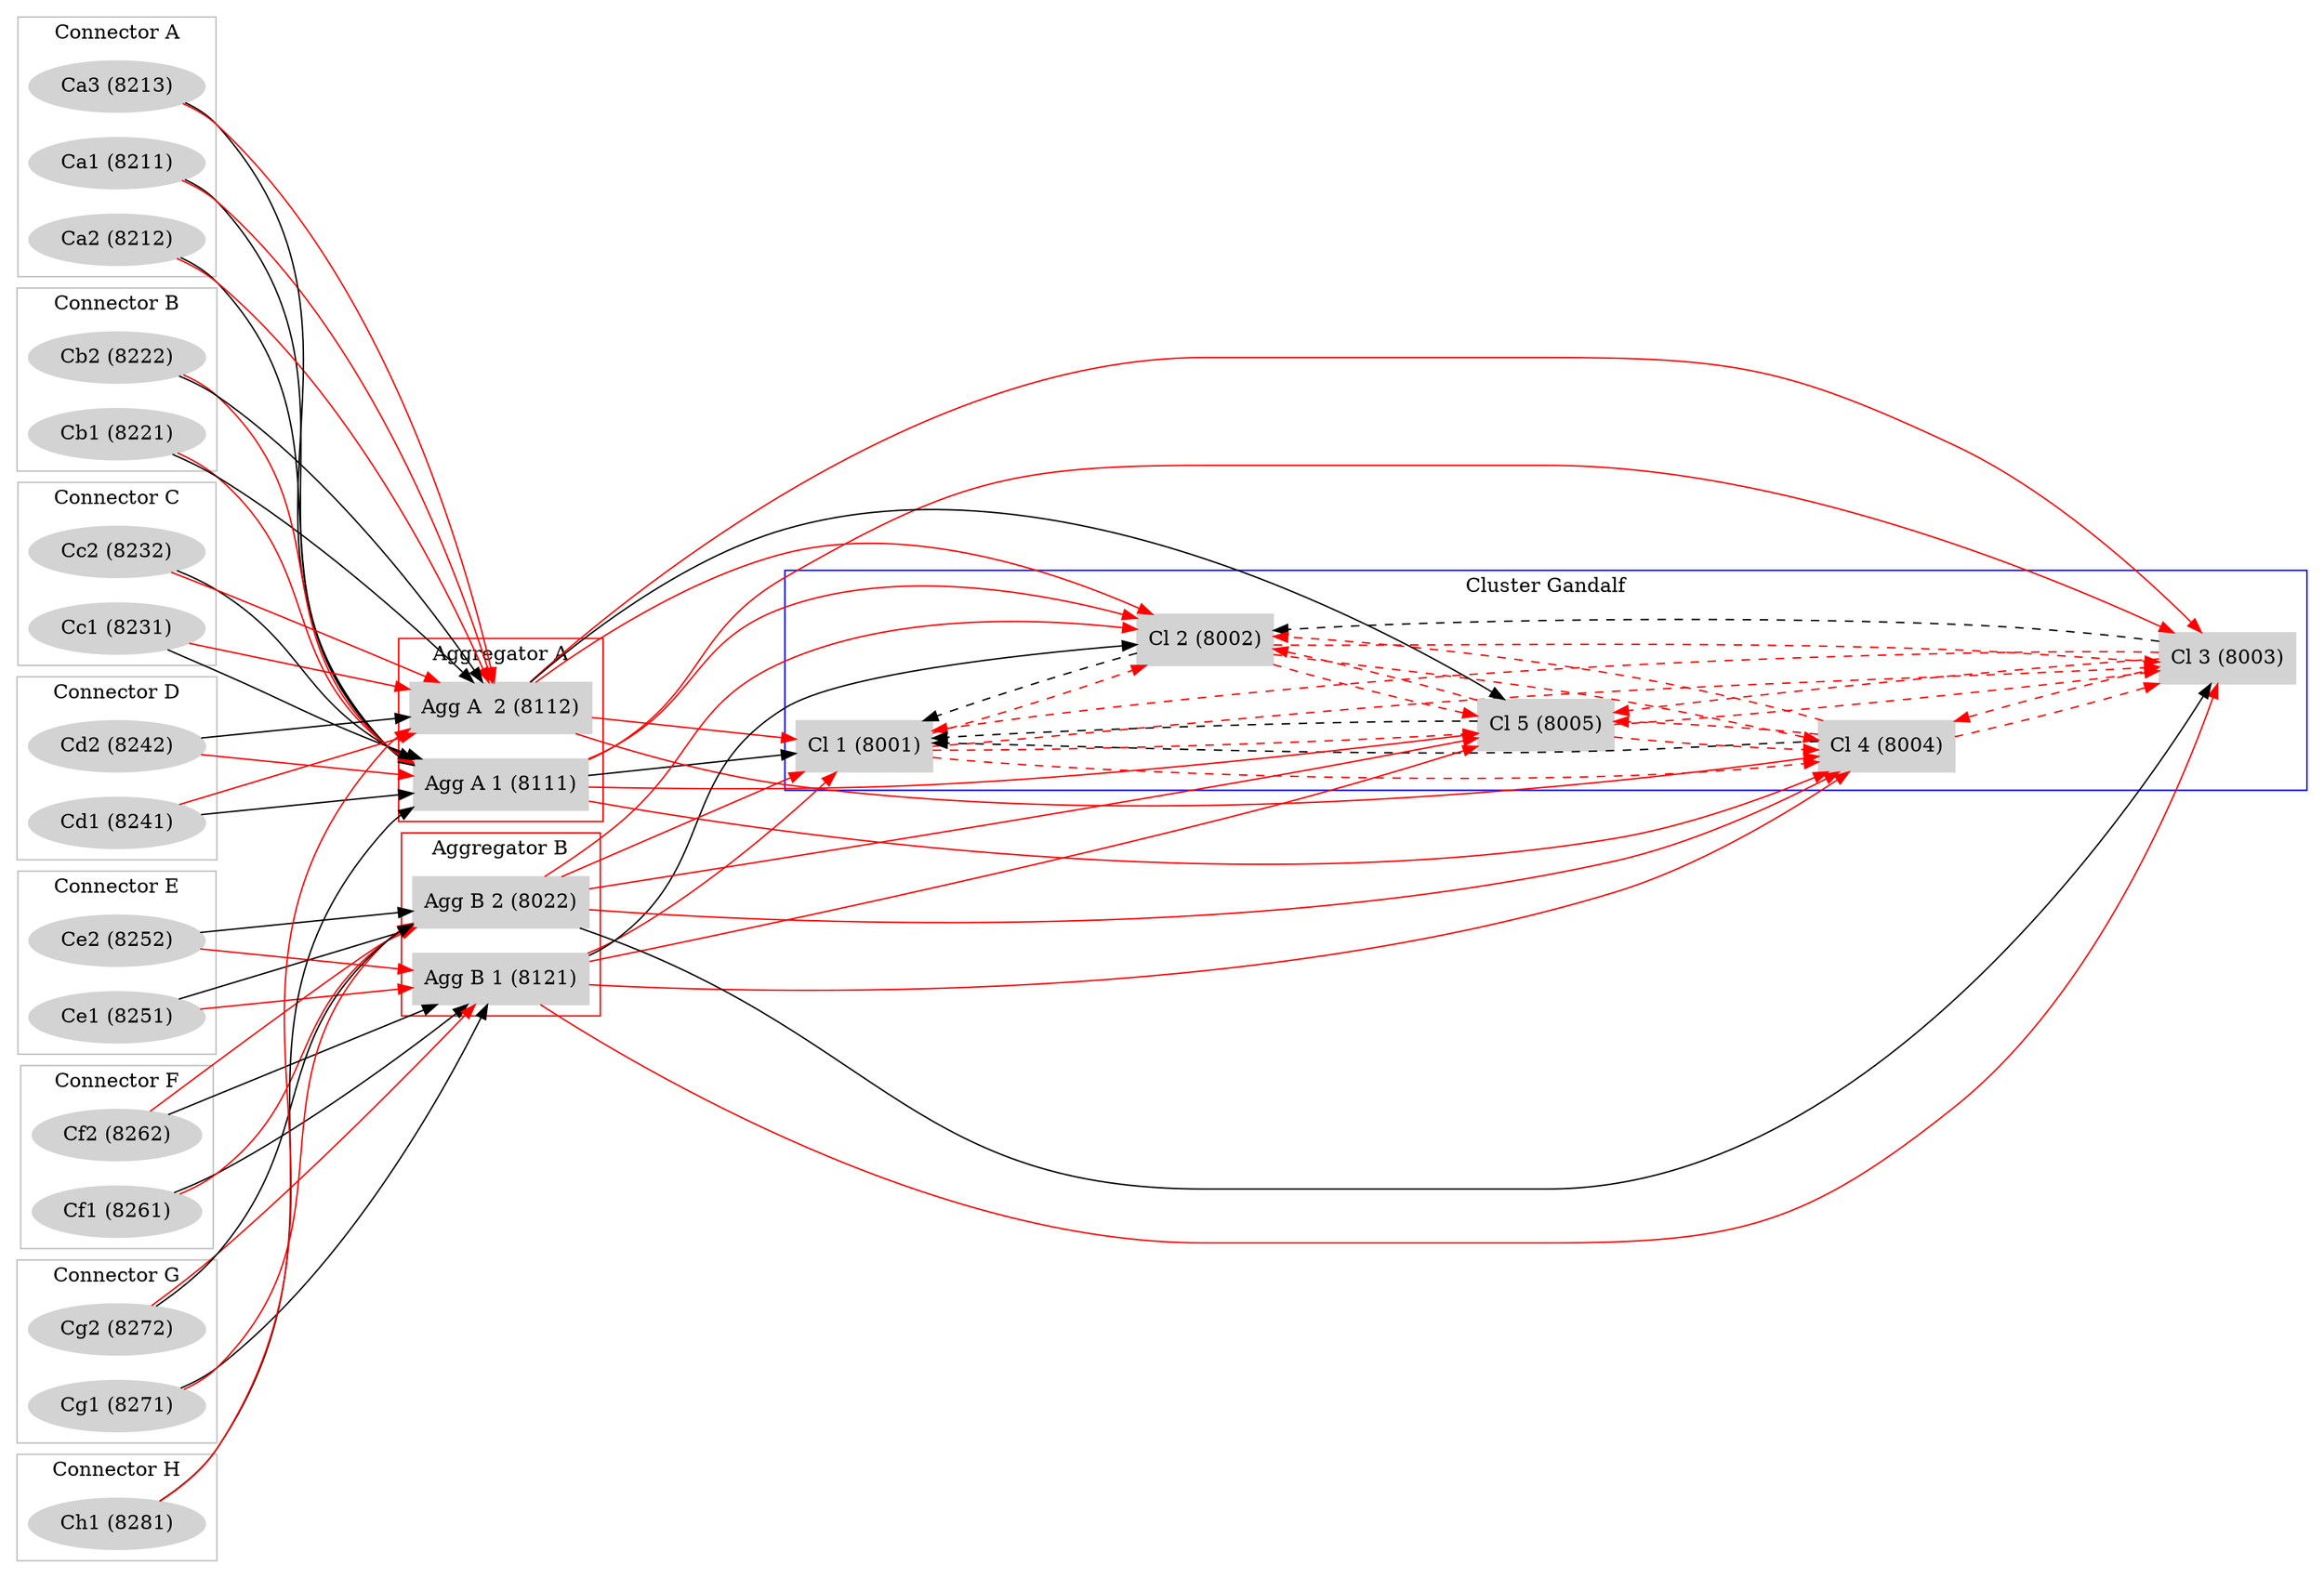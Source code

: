 digraph G {
    rankdir=LR;
    ranksep=2;

    subgraph clusterC {
        node [style=filled, shape=box, color=lightgrey];
        label = "Cluster Gandalf";
        color = blue;

        cl1 [label="Cl 1 (8001)"];
        cl2 [label="Cl 2 (8002)"];
        cl3 [label="Cl 3 (8003)"];
        cl4 [label="Cl 4 (8004)"];
        cl5 [label="Cl 5 (8005)"];

        cl2 -> cl1 [style=dashed];
        cl3 -> cl2 [style=dashed];
        cl4 -> cl1 [style=dashed];
        cl5 -> cl1 [style=dashed];
    }

    subgraph clusterAs {
        subgraph clusterA1 {
            node [style=filled, shape=box, color=lightgrey];
            label = "Aggregator A";
            color = red;

            aga1 [label="Agg A 1 (8111)"];
            aga2 [label="Agg A  2 (8112)"];

        }

        subgraph clusterA2 {
            node [style=filled, shape=box, color=lightgrey];
            label = "Aggregator B";
            color = red;

            agb1 [label="Agg B 1 (8121)"];
            agb2 [label="Agg B 2 (8022)"];

        }

        color = white
    }


    subgraph clusterCa {
            node [style=filled, color=lightgrey];
            label = "Connector A";
            color = grey;

            ca1 [label="Ca1 (8211)"];
            ca2 [label="Ca2 (8212)"];
            ca3 [label="Ca3 (8213)"];
        }

    subgraph clusterCb {
            node [style=filled, color=lightgrey];
            label = "Connector B";
            color = grey;

            cb1 [label="Cb1 (8221)"];
            cb2 [label="Cb2 (8222)"];
        }

    subgraph clusterCc {
            node [style=filled, color=lightgrey];
            label = "Connector C";
            color = grey;
    
            cc1 [label="Cc1 (8231)"];
            cc2 [label="Cc2 (8232)"];
        }

    subgraph clusterCd {
            node [style=filled, color=lightgrey];
            label = "Connector D";
            color = grey;
    
            cd1 [label="Cd1 (8241)"];
            cd2 [label="Cd2 (8242)"];
        }

    subgraph clusterCe {
            node [style=filled, color=lightgrey];
            label = "Connector E";
            color = grey;
    
            ce1 [label="Ce1 (8251)"];
            ce2 [label="Ce2 (8252)"];
        }

    subgraph clusterCf {
            node [style=filled, color=lightgrey];
            label = "Connector F";
            color = grey;
    
            cf1 [label="Cf1 (8261)"];
            cf2 [label="Cf2 (8262)"];
        }

    subgraph clusterCg {
            node [style=filled, color=lightgrey];
            label = "Connector G";
            color = grey;
    
            cg1 [label="Cg1 (8271)"];
            cg2 [label="Cg2 (8272)"];
        }

    subgraph clusterCh {
            node [style=filled, color=lightgrey];
            label = "Connector H";
            color = grey;
    
            ch1 [label="Ch1 (8281)"];
        }
 
    aga1 -> cl1;
    aga2 -> cl5;

    agb1 -> cl2;
    agb2 -> cl3;

    ca1 -> aga1;
    ca2 -> aga1;
    ca3 -> aga1;

    cb1 -> aga2;
    cb2 -> aga2;

    cc1 -> aga1;
    cc2 -> aga1;

    cd1 -> aga1;
    cd2 -> aga2;

    ce1 -> agb2;
    ce2 -> agb2;

    cf1 -> agb1;
    cf2 -> agb1;

    cg1 -> agb1;
    cg2 -> agb2;

    ch1 -> aga1;

    edge [color=red];
    
    cl1 -> cl2 [style=dashed]
    cl1 -> cl3 [style=dashed]
    cl1 -> cl4 [style=dashed]
    cl1 -> cl5 [style=dashed]

    //cl2 -> cl1 [style=dashed];
    cl2 -> cl3 [style=dashed]
    cl2 -> cl4 [style=dashed]
    cl2 -> cl5 [style=dashed]

    cl3 -> cl1 [style=dashed]
    //cl3 -> cl2 [style=dashed];
    cl3 -> cl4 [style=dashed]
    cl3 -> cl5 [style=dashed]

    //cl4 -> cl1 [style=dashed];
    cl4 -> cl2 [style=dashed]
    cl4 -> cl3 [style=dashed]
    cl4 -> cl5 [style=dashed]

    //cl5 -> cl1 [style=dashed];
    cl5 -> cl2 [style=dashed]
    cl5 -> cl3 [style=dashed]
    cl5 -> cl4 [style=dashed]

    //aga1 -> cl1;
    aga1 -> cl2;
    aga1 -> cl3;
    aga1 -> cl4;
    aga1 -> cl5;

    aga2 -> cl1;
    aga2 -> cl2;
    aga2 -> cl3;
    aga2 -> cl4;
    //aga2 -> cl5;

    agb1 -> cl1;
    //agb1 -> cl2;
    agb1 -> cl3;
    agb1 -> cl4;
    agb1 -> cl5;

    agb2 -> cl1;
    agb2 -> cl2;
    //agb2 -> cl3;
    agb2 -> cl4;
    agb2 -> cl5;

    //ca1 -> aga1;
    //ca2 -> aga1;
    //ca3 -> aga1;
    ca1 -> aga2;
    ca2 -> aga2;
    ca3 -> aga2

    //cb1 -> aga2;
    //cb2 -> aga2;
    cb1 -> aga1;
    cb2 -> aga1;

    //cc1 -> aga1;
    //cc2 -> aga1;
    cc1 -> aga2;
    cc2 -> aga2;

    //cd1 -> aga1;
    //cd2 -> aga2;
    cd1 -> aga2;
    cd2 -> aga1;

    //ce1 -> agb2;
    //ce2 -> agb2;
    ce1 -> agb1;
    ce2 -> agb1;

    //cf1 -> agb1;
    //cf2 -> agb1;
    cf1 -> agb2;
    cf2 -> agb2;

    //cg1 -> agb1;
    //cg2 -> agb2;
    cg1 -> agb2;
    cg2 -> agb1;

    //ch1 -> aga1;
    ch1 -> aga2;

}